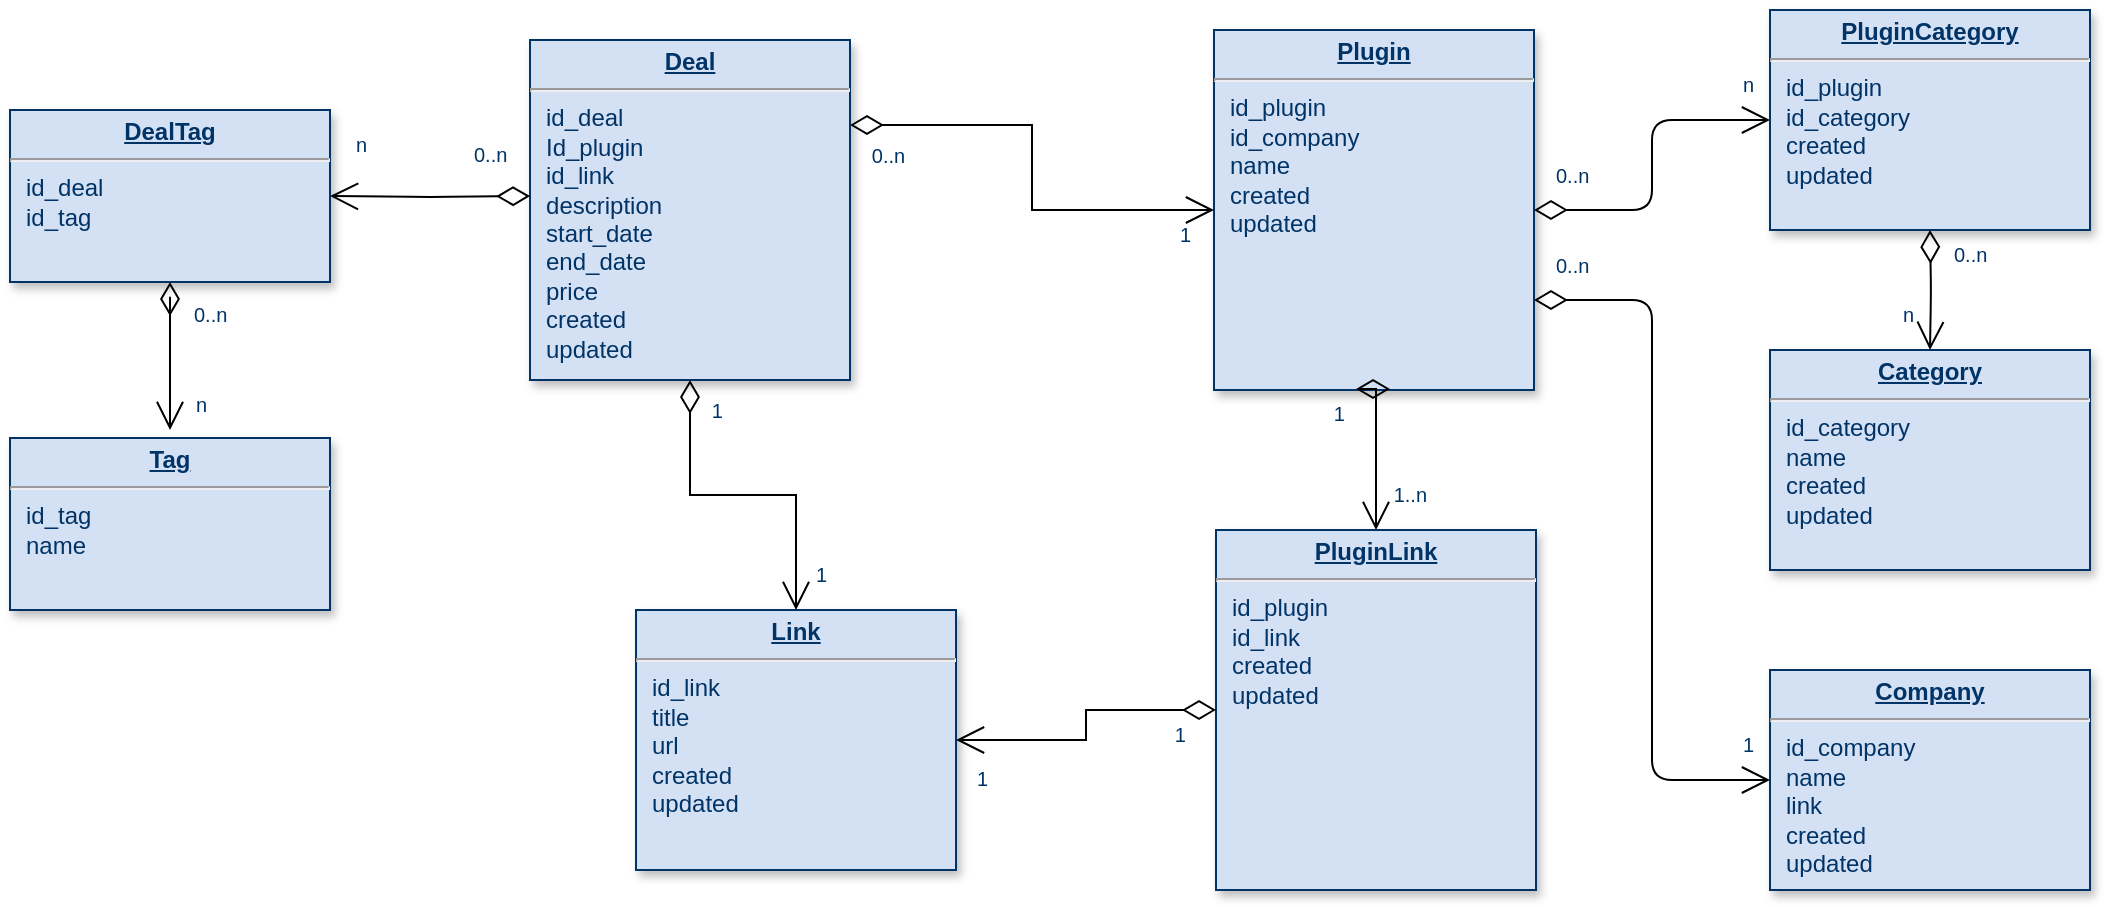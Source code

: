 <mxfile version="10.8.9" type="device"><diagram name="Page-1" id="efa7a0a1-bf9b-a30e-e6df-94a7791c09e9"><mxGraphModel dx="4216" dy="1792" grid="1" gridSize="10" guides="1" tooltips="1" connect="1" arrows="1" fold="1" page="1" pageScale="1" pageWidth="826" pageHeight="1169" background="#ffffff" math="0" shadow="0"><root><mxCell id="0"/><mxCell id="1" parent="0"/><mxCell id="22" value="&lt;p style=&quot;margin: 0px ; margin-top: 4px ; text-align: center ; text-decoration: underline&quot;&gt;&lt;strong&gt;Plugin&lt;/strong&gt;&lt;/p&gt;&lt;hr&gt;&lt;p style=&quot;margin: 0px ; margin-left: 8px&quot;&gt;id_plugin&lt;/p&gt;&lt;p style=&quot;margin: 0px ; margin-left: 8px&quot;&gt;id_company&lt;/p&gt;&lt;p style=&quot;margin: 0px ; margin-left: 8px&quot;&gt;name&lt;/p&gt;&lt;p style=&quot;margin: 0px ; margin-left: 8px&quot;&gt;created&lt;/p&gt;&lt;p style=&quot;margin: 0px ; margin-left: 8px&quot;&gt;updated&lt;/p&gt;" style="verticalAlign=top;align=left;overflow=fill;fontSize=12;fontFamily=Helvetica;html=1;strokeColor=#003366;shadow=1;fillColor=#D4E1F5;fontColor=#003366" parent="1" vertex="1"><mxGeometry x="55" y="125" width="160" height="180" as="geometry"/></mxCell><mxCell id="27" value="&lt;p style=&quot;margin: 0px ; margin-top: 4px ; text-align: center ; text-decoration: underline&quot;&gt;&lt;strong&gt;Category&lt;/strong&gt;&lt;/p&gt;&lt;hr&gt;&lt;p style=&quot;margin: 0px ; margin-left: 8px&quot;&gt;id_category&lt;/p&gt;&lt;p style=&quot;margin: 0px ; margin-left: 8px&quot;&gt;name&lt;br&gt;&lt;/p&gt;&lt;p style=&quot;margin: 0px ; margin-left: 8px&quot;&gt;created&lt;/p&gt;&lt;p style=&quot;margin: 0px ; margin-left: 8px&quot;&gt;updated&lt;/p&gt;" style="verticalAlign=top;align=left;overflow=fill;fontSize=12;fontFamily=Helvetica;html=1;strokeColor=#003366;shadow=1;fillColor=#D4E1F5;fontColor=#003366" parent="1" vertex="1"><mxGeometry x="333" y="285" width="160" height="110" as="geometry"/></mxCell><mxCell id="29" value="&lt;p style=&quot;margin: 0px ; margin-top: 4px ; text-align: center ; text-decoration: underline&quot;&gt;&lt;strong&gt;Deal&lt;/strong&gt;&lt;/p&gt;&lt;hr&gt;&lt;p style=&quot;margin: 0px ; margin-left: 8px&quot;&gt;&lt;span&gt;id_deal&lt;/span&gt;&lt;/p&gt;&lt;p style=&quot;margin: 0px ; margin-left: 8px&quot;&gt;&lt;span&gt;Id_plugin&lt;/span&gt;&lt;/p&gt;&lt;p style=&quot;margin: 0px ; margin-left: 8px&quot;&gt;&lt;span&gt;id_link&lt;/span&gt;&lt;/p&gt;&lt;p style=&quot;margin: 0px ; margin-left: 8px&quot;&gt;&lt;span&gt;d&lt;/span&gt;&lt;span&gt;escription&lt;/span&gt;&lt;/p&gt;&lt;p style=&quot;margin: 0px ; margin-left: 8px&quot;&gt;&lt;span&gt;start_date&lt;/span&gt;&lt;br&gt;&lt;/p&gt;&lt;p style=&quot;margin: 0px ; margin-left: 8px&quot;&gt;end_date&lt;/p&gt;&lt;p style=&quot;margin: 0px ; margin-left: 8px&quot;&gt;&lt;span&gt;price&lt;/span&gt;&lt;/p&gt;&lt;p style=&quot;margin: 0px ; margin-left: 8px&quot;&gt;&lt;span&gt;created&lt;/span&gt;&lt;/p&gt;&lt;p style=&quot;margin: 0px ; margin-left: 8px&quot;&gt;updated&lt;/p&gt;" style="verticalAlign=top;align=left;overflow=fill;fontSize=12;fontFamily=Helvetica;html=1;strokeColor=#003366;shadow=1;fillColor=#D4E1F5;fontColor=#003366" parent="1" vertex="1"><mxGeometry x="-287" y="130" width="160" height="170" as="geometry"/></mxCell><mxCell id="48" value="" style="endArrow=open;endSize=12;startArrow=diamondThin;startSize=14;startFill=0;edgeStyle=orthogonalEdgeStyle;exitX=1;exitY=0.25;rounded=0" parent="1" source="29" target="22" edge="1"><mxGeometry x="-55.64" y="190" as="geometry"><mxPoint x="-55.64" y="190" as="sourcePoint"/><mxPoint x="104.36" y="190" as="targetPoint"/></mxGeometry></mxCell><mxCell id="49" value="0..n" style="resizable=0;align=left;verticalAlign=top;labelBackgroundColor=#ffffff;fontSize=10;strokeColor=#003366;shadow=1;fillColor=#D4E1F5;fontColor=#003366" parent="48" connectable="0" vertex="1"><mxGeometry x="-1" relative="1" as="geometry"><mxPoint x="8.92" y="3.04" as="offset"/></mxGeometry></mxCell><mxCell id="50" value="1" style="resizable=0;align=right;verticalAlign=top;labelBackgroundColor=#ffffff;fontSize=10;strokeColor=#003366;shadow=1;fillColor=#D4E1F5;fontColor=#003366" parent="48" connectable="0" vertex="1"><mxGeometry x="1" relative="1" as="geometry"><mxPoint x="-10" as="offset"/></mxGeometry></mxCell><mxCell id="84" value="" style="endArrow=open;endSize=12;startArrow=diamondThin;startSize=14;startFill=0;edgeStyle=orthogonalEdgeStyle;exitX=1;exitY=0.5;exitDx=0;exitDy=0;entryX=0;entryY=0.5;entryDx=0;entryDy=0;" parent="1" source="22" target="OqGZiyJTkpECBdSQNufB-139" edge="1"><mxGeometry x="564.36" y="-130" as="geometry"><mxPoint x="564.36" y="-130" as="sourcePoint"/><mxPoint x="342" y="160" as="targetPoint"/></mxGeometry></mxCell><mxCell id="85" value="0..n" style="resizable=0;align=left;verticalAlign=top;labelBackgroundColor=#ffffff;fontSize=10;strokeColor=#003366;shadow=1;fillColor=#D4E1F5;fontColor=#003366" parent="84" connectable="0" vertex="1"><mxGeometry x="-1" relative="1" as="geometry"><mxPoint x="9" y="-29.5" as="offset"/></mxGeometry></mxCell><mxCell id="86" value="n" style="resizable=0;align=right;verticalAlign=top;labelBackgroundColor=#ffffff;fontSize=10;strokeColor=#003366;shadow=1;fillColor=#D4E1F5;fontColor=#003366" parent="84" connectable="0" vertex="1"><mxGeometry x="1" relative="1" as="geometry"><mxPoint x="-6.5" y="-30.0" as="offset"/></mxGeometry></mxCell><mxCell id="OqGZiyJTkpECBdSQNufB-117" value="&lt;p style=&quot;margin: 0px ; margin-top: 4px ; text-align: center ; text-decoration: underline&quot;&gt;&lt;strong&gt;Company&lt;/strong&gt;&lt;/p&gt;&lt;hr&gt;&lt;p style=&quot;margin: 0px ; margin-left: 8px&quot;&gt;id_company&lt;/p&gt;&lt;p style=&quot;margin: 0px ; margin-left: 8px&quot;&gt;name&lt;br&gt;&lt;/p&gt;&lt;p style=&quot;margin: 0px ; margin-left: 8px&quot;&gt;link&lt;/p&gt;&lt;p style=&quot;margin: 0px ; margin-left: 8px&quot;&gt;created&lt;/p&gt;&lt;p style=&quot;margin: 0px ; margin-left: 8px&quot;&gt;updated&lt;/p&gt;" style="verticalAlign=top;align=left;overflow=fill;fontSize=12;fontFamily=Helvetica;html=1;strokeColor=#003366;shadow=1;fillColor=#D4E1F5;fontColor=#003366" vertex="1" parent="1"><mxGeometry x="333" y="445" width="160" height="110" as="geometry"/></mxCell><mxCell id="OqGZiyJTkpECBdSQNufB-118" value="" style="endArrow=open;endSize=12;startArrow=diamondThin;startSize=14;startFill=0;edgeStyle=orthogonalEdgeStyle;exitX=1;exitY=0.75;exitDx=0;exitDy=0;entryX=0;entryY=0.5;entryDx=0;entryDy=0;" edge="1" parent="1" source="22" target="OqGZiyJTkpECBdSQNufB-117"><mxGeometry x="567.36" y="-19.5" as="geometry"><mxPoint x="218.833" y="325.167" as="sourcePoint"/><mxPoint x="345" y="270.5" as="targetPoint"/></mxGeometry></mxCell><mxCell id="OqGZiyJTkpECBdSQNufB-119" value="0..n" style="resizable=0;align=left;verticalAlign=top;labelBackgroundColor=#ffffff;fontSize=10;strokeColor=#003366;shadow=1;fillColor=#D4E1F5;fontColor=#003366" connectable="0" vertex="1" parent="OqGZiyJTkpECBdSQNufB-118"><mxGeometry x="-1" relative="1" as="geometry"><mxPoint x="9" y="-29.5" as="offset"/></mxGeometry></mxCell><mxCell id="OqGZiyJTkpECBdSQNufB-120" value="1" style="resizable=0;align=right;verticalAlign=top;labelBackgroundColor=#ffffff;fontSize=10;strokeColor=#003366;shadow=1;fillColor=#D4E1F5;fontColor=#003366" connectable="0" vertex="1" parent="OqGZiyJTkpECBdSQNufB-118"><mxGeometry x="1" relative="1" as="geometry"><mxPoint x="-6.5" y="-30.0" as="offset"/></mxGeometry></mxCell><mxCell id="OqGZiyJTkpECBdSQNufB-121" value="&lt;p style=&quot;margin: 0px ; margin-top: 4px ; text-align: center ; text-decoration: underline&quot;&gt;&lt;strong&gt;Link&lt;/strong&gt;&lt;/p&gt;&lt;hr&gt;&lt;p style=&quot;margin: 0px ; margin-left: 8px&quot;&gt;id_link&lt;br&gt;&lt;/p&gt;&lt;p style=&quot;margin: 0px ; margin-left: 8px&quot;&gt;title&lt;/p&gt;&lt;p style=&quot;margin: 0px ; margin-left: 8px&quot;&gt;url&lt;/p&gt;&lt;p style=&quot;margin: 0px ; margin-left: 8px&quot;&gt;created&lt;/p&gt;&lt;p style=&quot;margin: 0px ; margin-left: 8px&quot;&gt;updated&lt;/p&gt;" style="verticalAlign=top;align=left;overflow=fill;fontSize=12;fontFamily=Helvetica;html=1;strokeColor=#003366;shadow=1;fillColor=#D4E1F5;fontColor=#003366" vertex="1" parent="1"><mxGeometry x="-234" y="415" width="160" height="130" as="geometry"/></mxCell><mxCell id="OqGZiyJTkpECBdSQNufB-122" value="&lt;p style=&quot;margin: 0px ; margin-top: 4px ; text-align: center ; text-decoration: underline&quot;&gt;&lt;strong&gt;PluginLink&lt;/strong&gt;&lt;/p&gt;&lt;hr&gt;&lt;p style=&quot;margin: 0px ; margin-left: 8px&quot;&gt;id_plugin&lt;/p&gt;&lt;p style=&quot;margin: 0px ; margin-left: 8px&quot;&gt;id_link&lt;/p&gt;&lt;p style=&quot;margin: 0px ; margin-left: 8px&quot;&gt;created&lt;/p&gt;&lt;p style=&quot;margin: 0px ; margin-left: 8px&quot;&gt;updated&lt;/p&gt;" style="verticalAlign=top;align=left;overflow=fill;fontSize=12;fontFamily=Helvetica;html=1;strokeColor=#003366;shadow=1;fillColor=#D4E1F5;fontColor=#003366" vertex="1" parent="1"><mxGeometry x="56.0" y="375" width="160.0" height="180" as="geometry"/></mxCell><mxCell id="OqGZiyJTkpECBdSQNufB-127" value="" style="endArrow=open;endSize=12;startArrow=diamondThin;startSize=14;startFill=0;edgeStyle=orthogonalEdgeStyle;exitX=0.5;exitY=1;rounded=0;entryX=0.5;entryY=0;entryDx=0;entryDy=0;exitDx=0;exitDy=0;" edge="1" parent="1" source="29" target="OqGZiyJTkpECBdSQNufB-121"><mxGeometry x="-148.64" y="340" as="geometry"><mxPoint x="-167" y="325" as="sourcePoint"/><mxPoint x="-37.5" y="365" as="targetPoint"/></mxGeometry></mxCell><mxCell id="OqGZiyJTkpECBdSQNufB-128" value="1&#10;" style="resizable=0;align=left;verticalAlign=top;labelBackgroundColor=#ffffff;fontSize=10;strokeColor=#003366;shadow=1;fillColor=#D4E1F5;fontColor=#003366" connectable="0" vertex="1" parent="OqGZiyJTkpECBdSQNufB-127"><mxGeometry x="-1" relative="1" as="geometry"><mxPoint x="8.92" y="3.04" as="offset"/></mxGeometry></mxCell><mxCell id="OqGZiyJTkpECBdSQNufB-129" value="1" style="resizable=0;align=right;verticalAlign=top;labelBackgroundColor=#ffffff;fontSize=10;strokeColor=#003366;shadow=1;fillColor=#D4E1F5;fontColor=#003366" connectable="0" vertex="1" parent="OqGZiyJTkpECBdSQNufB-127"><mxGeometry x="1" relative="1" as="geometry"><mxPoint x="17" y="-30" as="offset"/></mxGeometry></mxCell><mxCell id="OqGZiyJTkpECBdSQNufB-130" value="" style="endArrow=open;endSize=12;startArrow=diamondThin;startSize=14;startFill=0;edgeStyle=orthogonalEdgeStyle;exitX=0;exitY=0.5;rounded=0;entryX=1;entryY=0.5;entryDx=0;entryDy=0;exitDx=0;exitDy=0;" edge="1" parent="1" source="OqGZiyJTkpECBdSQNufB-122" target="OqGZiyJTkpECBdSQNufB-121"><mxGeometry x="73.86" y="430" as="geometry"><mxPoint x="55.5" y="415" as="sourcePoint"/><mxPoint x="185" y="455" as="targetPoint"/></mxGeometry></mxCell><mxCell id="OqGZiyJTkpECBdSQNufB-131" value="1" style="resizable=0;align=left;verticalAlign=top;labelBackgroundColor=#ffffff;fontSize=10;strokeColor=#003366;shadow=1;fillColor=#D4E1F5;fontColor=#003366" connectable="0" vertex="1" parent="OqGZiyJTkpECBdSQNufB-130"><mxGeometry x="-1" relative="1" as="geometry"><mxPoint x="-22.58" y="0.04" as="offset"/></mxGeometry></mxCell><mxCell id="OqGZiyJTkpECBdSQNufB-132" value="1" style="resizable=0;align=right;verticalAlign=top;labelBackgroundColor=#ffffff;fontSize=10;strokeColor=#003366;shadow=1;fillColor=#D4E1F5;fontColor=#003366" connectable="0" vertex="1" parent="OqGZiyJTkpECBdSQNufB-130"><mxGeometry x="1" relative="1" as="geometry"><mxPoint x="17.5" y="7" as="offset"/></mxGeometry></mxCell><mxCell id="OqGZiyJTkpECBdSQNufB-134" value="" style="endArrow=open;endSize=12;startArrow=diamondThin;startSize=14;startFill=0;edgeStyle=orthogonalEdgeStyle;exitX=0;exitY=0.5;rounded=0;entryX=0.5;entryY=0;entryDx=0;entryDy=0;exitDx=0;exitDy=0;" edge="1" parent="1" target="OqGZiyJTkpECBdSQNufB-122"><mxGeometry x="160.86" y="276.5" as="geometry"><mxPoint x="143" y="304.5" as="sourcePoint"/><mxPoint x="13" y="304.5" as="targetPoint"/><Array as="points"><mxPoint x="136" y="305"/></Array></mxGeometry></mxCell><mxCell id="OqGZiyJTkpECBdSQNufB-135" value="1" style="resizable=0;align=left;verticalAlign=top;labelBackgroundColor=#ffffff;fontSize=10;strokeColor=#003366;shadow=1;fillColor=#D4E1F5;fontColor=#003366" connectable="0" vertex="1" parent="OqGZiyJTkpECBdSQNufB-134"><mxGeometry x="-1" relative="1" as="geometry"><mxPoint x="-30.08" y="0.04" as="offset"/></mxGeometry></mxCell><mxCell id="OqGZiyJTkpECBdSQNufB-136" value="1..n" style="resizable=0;align=right;verticalAlign=top;labelBackgroundColor=#ffffff;fontSize=10;strokeColor=#003366;shadow=1;fillColor=#D4E1F5;fontColor=#003366" connectable="0" vertex="1" parent="OqGZiyJTkpECBdSQNufB-134"><mxGeometry x="1" relative="1" as="geometry"><mxPoint x="27" y="-30" as="offset"/></mxGeometry></mxCell><mxCell id="OqGZiyJTkpECBdSQNufB-139" value="&lt;p style=&quot;margin: 0px ; margin-top: 4px ; text-align: center ; text-decoration: underline&quot;&gt;&lt;strong&gt;PluginCategory&lt;/strong&gt;&lt;/p&gt;&lt;hr&gt;&lt;p style=&quot;margin: 0px ; margin-left: 8px&quot;&gt;id_plugin&lt;/p&gt;&lt;p style=&quot;margin: 0px ; margin-left: 8px&quot;&gt;id_category&lt;br&gt;&lt;/p&gt;&lt;p style=&quot;margin: 0px ; margin-left: 8px&quot;&gt;created&lt;/p&gt;&lt;p style=&quot;margin: 0px ; margin-left: 8px&quot;&gt;updated&lt;/p&gt;" style="verticalAlign=top;align=left;overflow=fill;fontSize=12;fontFamily=Helvetica;html=1;strokeColor=#003366;shadow=1;fillColor=#D4E1F5;fontColor=#003366" vertex="1" parent="1"><mxGeometry x="333" y="115" width="160" height="110" as="geometry"/></mxCell><mxCell id="OqGZiyJTkpECBdSQNufB-142" value="" style="endArrow=open;endSize=12;startArrow=diamondThin;startSize=14;startFill=0;edgeStyle=orthogonalEdgeStyle;exitX=1;exitY=0.5;exitDx=0;exitDy=0;entryX=0.5;entryY=0;entryDx=0;entryDy=0;" edge="1" parent="1" target="27"><mxGeometry x="761.36" y="-120" as="geometry"><mxPoint x="413" y="225" as="sourcePoint"/><mxPoint x="530" y="180" as="targetPoint"/></mxGeometry></mxCell><mxCell id="OqGZiyJTkpECBdSQNufB-143" value="0..n" style="resizable=0;align=left;verticalAlign=top;labelBackgroundColor=#ffffff;fontSize=10;strokeColor=#003366;shadow=1;fillColor=#D4E1F5;fontColor=#003366" connectable="0" vertex="1" parent="OqGZiyJTkpECBdSQNufB-142"><mxGeometry x="-1" relative="1" as="geometry"><mxPoint x="10" as="offset"/></mxGeometry></mxCell><mxCell id="OqGZiyJTkpECBdSQNufB-144" value="n" style="resizable=0;align=right;verticalAlign=top;labelBackgroundColor=#ffffff;fontSize=10;strokeColor=#003366;shadow=1;fillColor=#D4E1F5;fontColor=#003366" connectable="0" vertex="1" parent="OqGZiyJTkpECBdSQNufB-142"><mxGeometry x="1" relative="1" as="geometry"><mxPoint x="-6.5" y="-30.0" as="offset"/></mxGeometry></mxCell><mxCell id="OqGZiyJTkpECBdSQNufB-145" value="&lt;p style=&quot;margin: 0px ; margin-top: 4px ; text-align: center ; text-decoration: underline&quot;&gt;&lt;strong&gt;Tag&lt;/strong&gt;&lt;/p&gt;&lt;hr&gt;&lt;p style=&quot;margin: 0px ; margin-left: 8px&quot;&gt;id_tag&lt;br&gt;&lt;/p&gt;&lt;p style=&quot;margin: 0px ; margin-left: 8px&quot;&gt;name&lt;/p&gt;" style="verticalAlign=top;align=left;overflow=fill;fontSize=12;fontFamily=Helvetica;html=1;strokeColor=#003366;shadow=1;fillColor=#D4E1F5;fontColor=#003366" vertex="1" parent="1"><mxGeometry x="-547" y="329" width="160" height="86" as="geometry"/></mxCell><mxCell id="OqGZiyJTkpECBdSQNufB-146" value="&lt;p style=&quot;margin: 0px ; margin-top: 4px ; text-align: center ; text-decoration: underline&quot;&gt;&lt;strong&gt;DealTag&lt;/strong&gt;&lt;/p&gt;&lt;hr&gt;&lt;p style=&quot;margin: 0px ; margin-left: 8px&quot;&gt;id_deal&lt;br&gt;&lt;/p&gt;&lt;p style=&quot;margin: 0px ; margin-left: 8px&quot;&gt;id_tag&lt;/p&gt;" style="verticalAlign=top;align=left;overflow=fill;fontSize=12;fontFamily=Helvetica;html=1;strokeColor=#003366;shadow=1;fillColor=#D4E1F5;fontColor=#003366" vertex="1" parent="1"><mxGeometry x="-547" y="165" width="160" height="86" as="geometry"/></mxCell><mxCell id="OqGZiyJTkpECBdSQNufB-147" value="" style="endArrow=open;endSize=12;startArrow=diamondThin;startSize=14;startFill=0;edgeStyle=orthogonalEdgeStyle;entryX=1;entryY=0.5;entryDx=0;entryDy=0;" edge="1" parent="1" target="OqGZiyJTkpECBdSQNufB-146"><mxGeometry x="42.36" y="-130" as="geometry"><mxPoint x="-287" y="208" as="sourcePoint"/><mxPoint x="-189" y="170" as="targetPoint"/></mxGeometry></mxCell><mxCell id="OqGZiyJTkpECBdSQNufB-148" value="0..n" style="resizable=0;align=left;verticalAlign=top;labelBackgroundColor=#ffffff;fontSize=10;strokeColor=#003366;shadow=1;fillColor=#D4E1F5;fontColor=#003366" connectable="0" vertex="1" parent="OqGZiyJTkpECBdSQNufB-147"><mxGeometry x="-1" relative="1" as="geometry"><mxPoint x="-30" y="-33" as="offset"/></mxGeometry></mxCell><mxCell id="OqGZiyJTkpECBdSQNufB-149" value="n" style="resizable=0;align=right;verticalAlign=top;labelBackgroundColor=#ffffff;fontSize=10;strokeColor=#003366;shadow=1;fillColor=#D4E1F5;fontColor=#003366" connectable="0" vertex="1" parent="OqGZiyJTkpECBdSQNufB-147"><mxGeometry x="1" relative="1" as="geometry"><mxPoint x="20" y="-38.0" as="offset"/></mxGeometry></mxCell><mxCell id="OqGZiyJTkpECBdSQNufB-150" value="" style="endArrow=open;endSize=12;startArrow=diamondThin;startSize=14;startFill=0;edgeStyle=orthogonalEdgeStyle;exitX=0.5;exitY=1;exitDx=0;exitDy=0;" edge="1" parent="1" source="OqGZiyJTkpECBdSQNufB-146"><mxGeometry x="52.36" y="-120" as="geometry"><mxPoint x="-277" y="218" as="sourcePoint"/><mxPoint x="-467" y="325" as="targetPoint"/><Array as="points"><mxPoint x="-467" y="255"/><mxPoint x="-467" y="255"/></Array></mxGeometry></mxCell><mxCell id="OqGZiyJTkpECBdSQNufB-151" value="0..n" style="resizable=0;align=left;verticalAlign=top;labelBackgroundColor=#ffffff;fontSize=10;strokeColor=#003366;shadow=1;fillColor=#D4E1F5;fontColor=#003366" connectable="0" vertex="1" parent="OqGZiyJTkpECBdSQNufB-150"><mxGeometry x="-1" relative="1" as="geometry"><mxPoint x="10" y="4" as="offset"/></mxGeometry></mxCell><mxCell id="OqGZiyJTkpECBdSQNufB-152" value="n" style="resizable=0;align=right;verticalAlign=top;labelBackgroundColor=#ffffff;fontSize=10;strokeColor=#003366;shadow=1;fillColor=#D4E1F5;fontColor=#003366" connectable="0" vertex="1" parent="OqGZiyJTkpECBdSQNufB-150"><mxGeometry x="1" relative="1" as="geometry"><mxPoint x="20" y="-25.0" as="offset"/></mxGeometry></mxCell></root></mxGraphModel></diagram></mxfile>